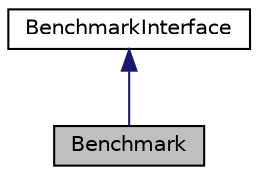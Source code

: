 digraph "Benchmark"
{
  edge [fontname="Helvetica",fontsize="10",labelfontname="Helvetica",labelfontsize="10"];
  node [fontname="Helvetica",fontsize="10",shape=record];
  Node2 [label="Benchmark",height=0.2,width=0.4,color="black", fillcolor="grey75", style="filled", fontcolor="black"];
  Node3 -> Node2 [dir="back",color="midnightblue",fontsize="10",style="solid"];
  Node3 [label="BenchmarkInterface",height=0.2,width=0.4,color="black", fillcolor="white", style="filled",URL="$interface_zest_1_1_benchmark_1_1_benchmark_interface.html"];
}
